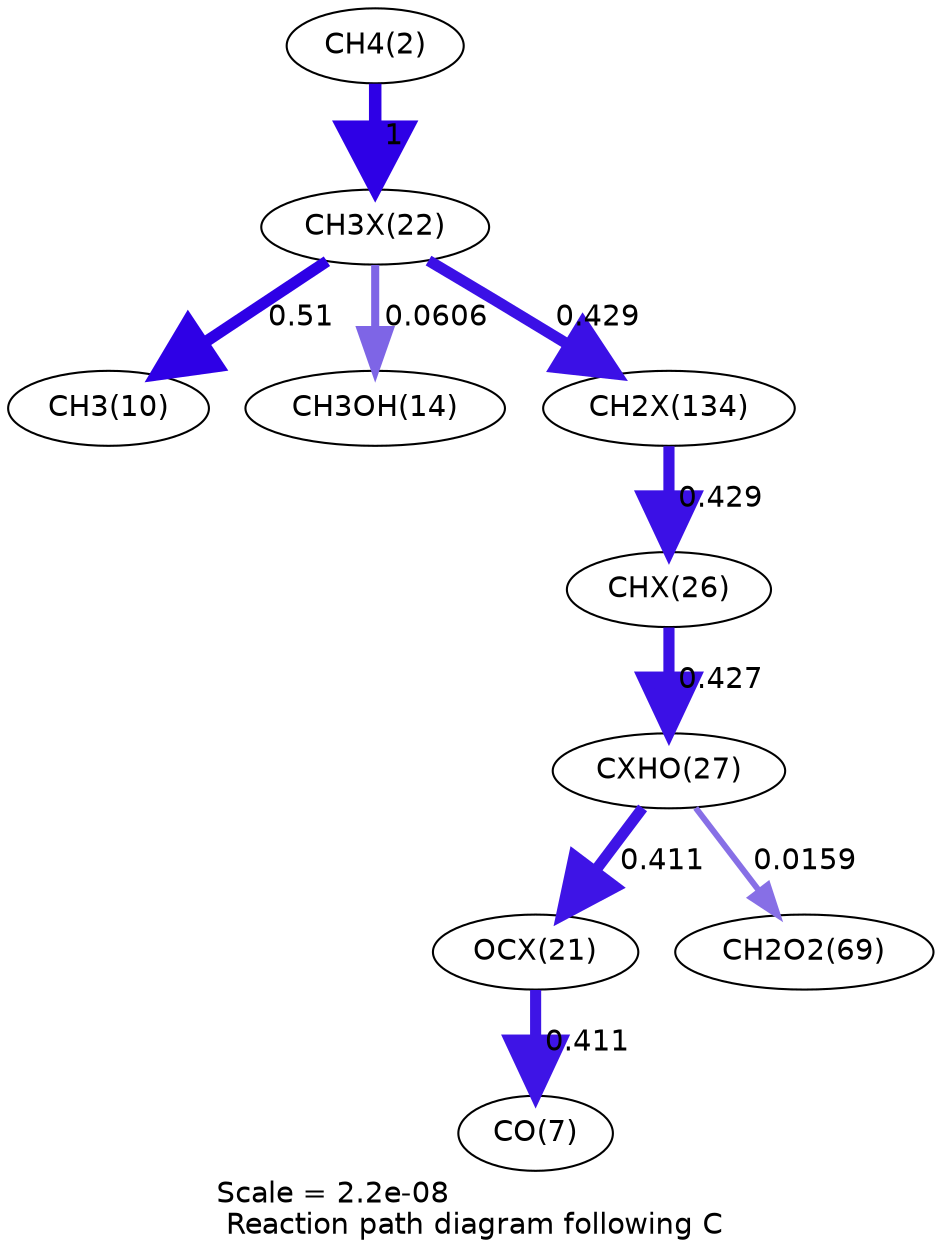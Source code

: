 digraph reaction_paths {
center=1;
s4 -> s35[fontname="Helvetica", penwidth=6, arrowsize=3, color="0.7, 1.5, 0.9"
, label=" 1"];
s35 -> s12[fontname="Helvetica", penwidth=5.49, arrowsize=2.75, color="0.7, 1.01, 0.9"
, label=" 0.51"];
s35 -> s16[fontname="Helvetica", penwidth=3.88, arrowsize=1.94, color="0.7, 0.561, 0.9"
, label=" 0.0606"];
s35 -> s52[fontname="Helvetica", penwidth=5.36, arrowsize=2.68, color="0.7, 0.929, 0.9"
, label=" 0.429"];
s52 -> s39[fontname="Helvetica", penwidth=5.36, arrowsize=2.68, color="0.7, 0.929, 0.9"
, label=" 0.429"];
s39 -> s40[fontname="Helvetica", penwidth=5.36, arrowsize=2.68, color="0.7, 0.927, 0.9"
, label=" 0.427"];
s40 -> s34[fontname="Helvetica", penwidth=5.33, arrowsize=2.66, color="0.7, 0.911, 0.9"
, label=" 0.411"];
s40 -> s25[fontname="Helvetica", penwidth=2.87, arrowsize=1.44, color="0.7, 0.516, 0.9"
, label=" 0.0159"];
s34 -> s9[fontname="Helvetica", penwidth=5.33, arrowsize=2.66, color="0.7, 0.911, 0.9"
, label=" 0.411"];
s4 [ fontname="Helvetica", label="CH4(2)"];
s9 [ fontname="Helvetica", label="CO(7)"];
s12 [ fontname="Helvetica", label="CH3(10)"];
s16 [ fontname="Helvetica", label="CH3OH(14)"];
s25 [ fontname="Helvetica", label="CH2O2(69)"];
s34 [ fontname="Helvetica", label="OCX(21)"];
s35 [ fontname="Helvetica", label="CH3X(22)"];
s39 [ fontname="Helvetica", label="CHX(26)"];
s40 [ fontname="Helvetica", label="CXHO(27)"];
s52 [ fontname="Helvetica", label="CH2X(134)"];
 label = "Scale = 2.2e-08\l Reaction path diagram following C";
 fontname = "Helvetica";
}
